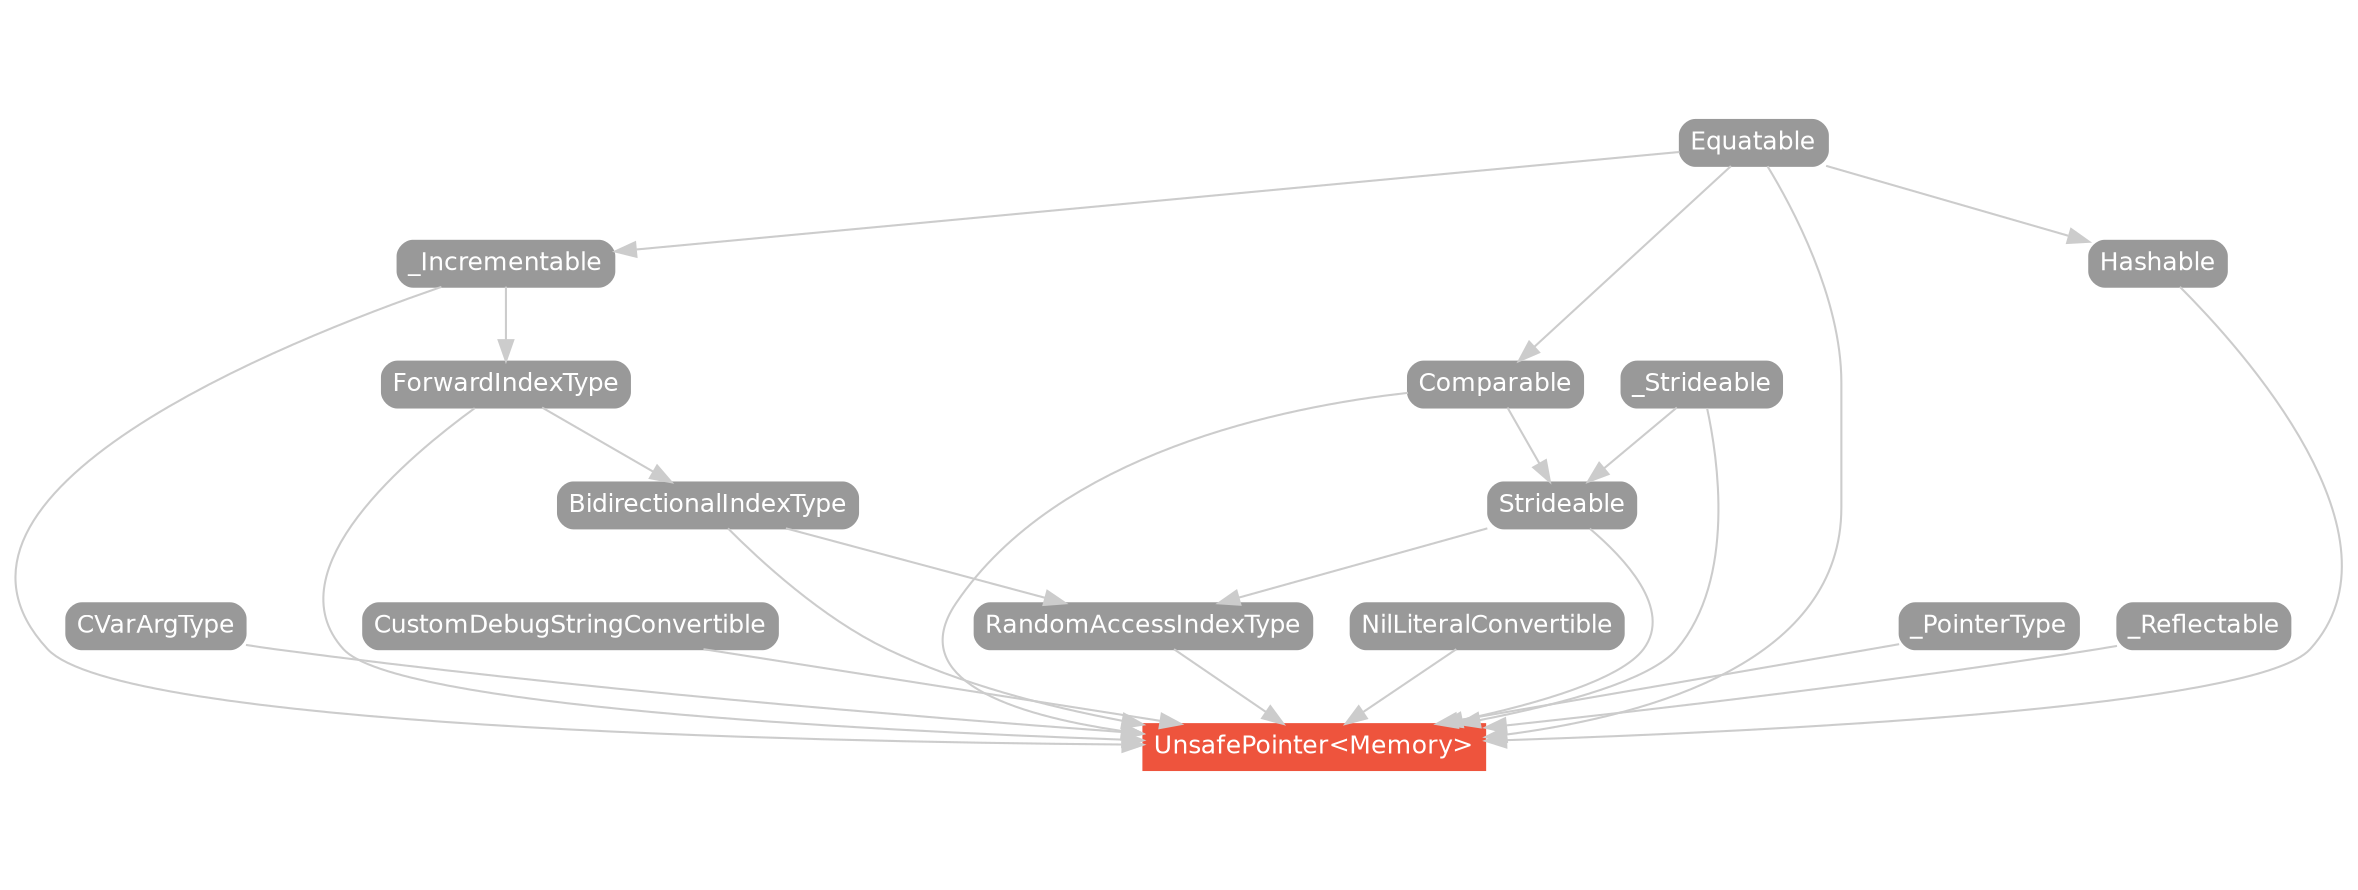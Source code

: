strict digraph "UnsafePointer<Memory> - Type Hierarchy - SwiftDoc.org" {
    pad="0.1,0.8"
    node [shape=box, style="filled,rounded", color="#999999", fillcolor="#999999", fontcolor=white, fontname=Helvetica, fontnames="Helvetica,sansserif", fontsize=12, margin="0.07,0.05", height="0.3"]
    edge [color="#cccccc"]
    "BidirectionalIndexType" [URL="/protocol/BidirectionalIndexType/"]
    "CVarArgType" [URL="/protocol/CVarArgType/"]
    "Comparable" [URL="/protocol/Comparable/"]
    "CustomDebugStringConvertible" [URL="/protocol/CustomDebugStringConvertible/"]
    "Equatable" [URL="/protocol/Equatable/"]
    "ForwardIndexType" [URL="/protocol/ForwardIndexType/"]
    "Hashable" [URL="/protocol/Hashable/"]
    "NilLiteralConvertible" [URL="/protocol/NilLiteralConvertible/"]
    "RandomAccessIndexType" [URL="/protocol/RandomAccessIndexType/"]
    "Strideable" [URL="/protocol/Strideable/"]
    "UnsafePointer<Memory>" [URL="/type/UnsafePointer/", style="filled", fillcolor="#ee543d", color="#ee543d"]
    "_Incrementable" [URL="/protocol/_Incrementable/"]
    "_PointerType" [URL="/protocol/_PointerType/"]
    "_Reflectable" [URL="/protocol/_Reflectable/"]
    "_Strideable" [URL="/protocol/_Strideable/"]    "Equatable" -> "UnsafePointer<Memory>"
    "Hashable" -> "UnsafePointer<Memory>"
    "NilLiteralConvertible" -> "UnsafePointer<Memory>"
    "_PointerType" -> "UnsafePointer<Memory>"
    "BidirectionalIndexType" -> "UnsafePointer<Memory>"
    "ForwardIndexType" -> "UnsafePointer<Memory>"
    "_Incrementable" -> "UnsafePointer<Memory>"
    "RandomAccessIndexType" -> "UnsafePointer<Memory>"
    "Strideable" -> "UnsafePointer<Memory>"
    "Comparable" -> "UnsafePointer<Memory>"
    "_Strideable" -> "UnsafePointer<Memory>"
    "CustomDebugStringConvertible" -> "UnsafePointer<Memory>"
    "_Reflectable" -> "UnsafePointer<Memory>"
    "CVarArgType" -> "UnsafePointer<Memory>"
    "Equatable" -> "Hashable"
    "ForwardIndexType" -> "BidirectionalIndexType"
    "_Incrementable" -> "ForwardIndexType"
    "Equatable" -> "_Incrementable"
    "_Incrementable" -> "ForwardIndexType"
    "Equatable" -> "_Incrementable"
    "Equatable" -> "_Incrementable"
    "BidirectionalIndexType" -> "RandomAccessIndexType"
    "Strideable" -> "RandomAccessIndexType"
    "ForwardIndexType" -> "BidirectionalIndexType"
    "_Incrementable" -> "ForwardIndexType"
    "Equatable" -> "_Incrementable"
    "Comparable" -> "Strideable"
    "_Strideable" -> "Strideable"
    "Equatable" -> "Comparable"
    "Comparable" -> "Strideable"
    "_Strideable" -> "Strideable"
    "Equatable" -> "Comparable"
    "Equatable" -> "Comparable"
    subgraph Types {
        rank = max; "UnsafePointer<Memory>";
    }
}